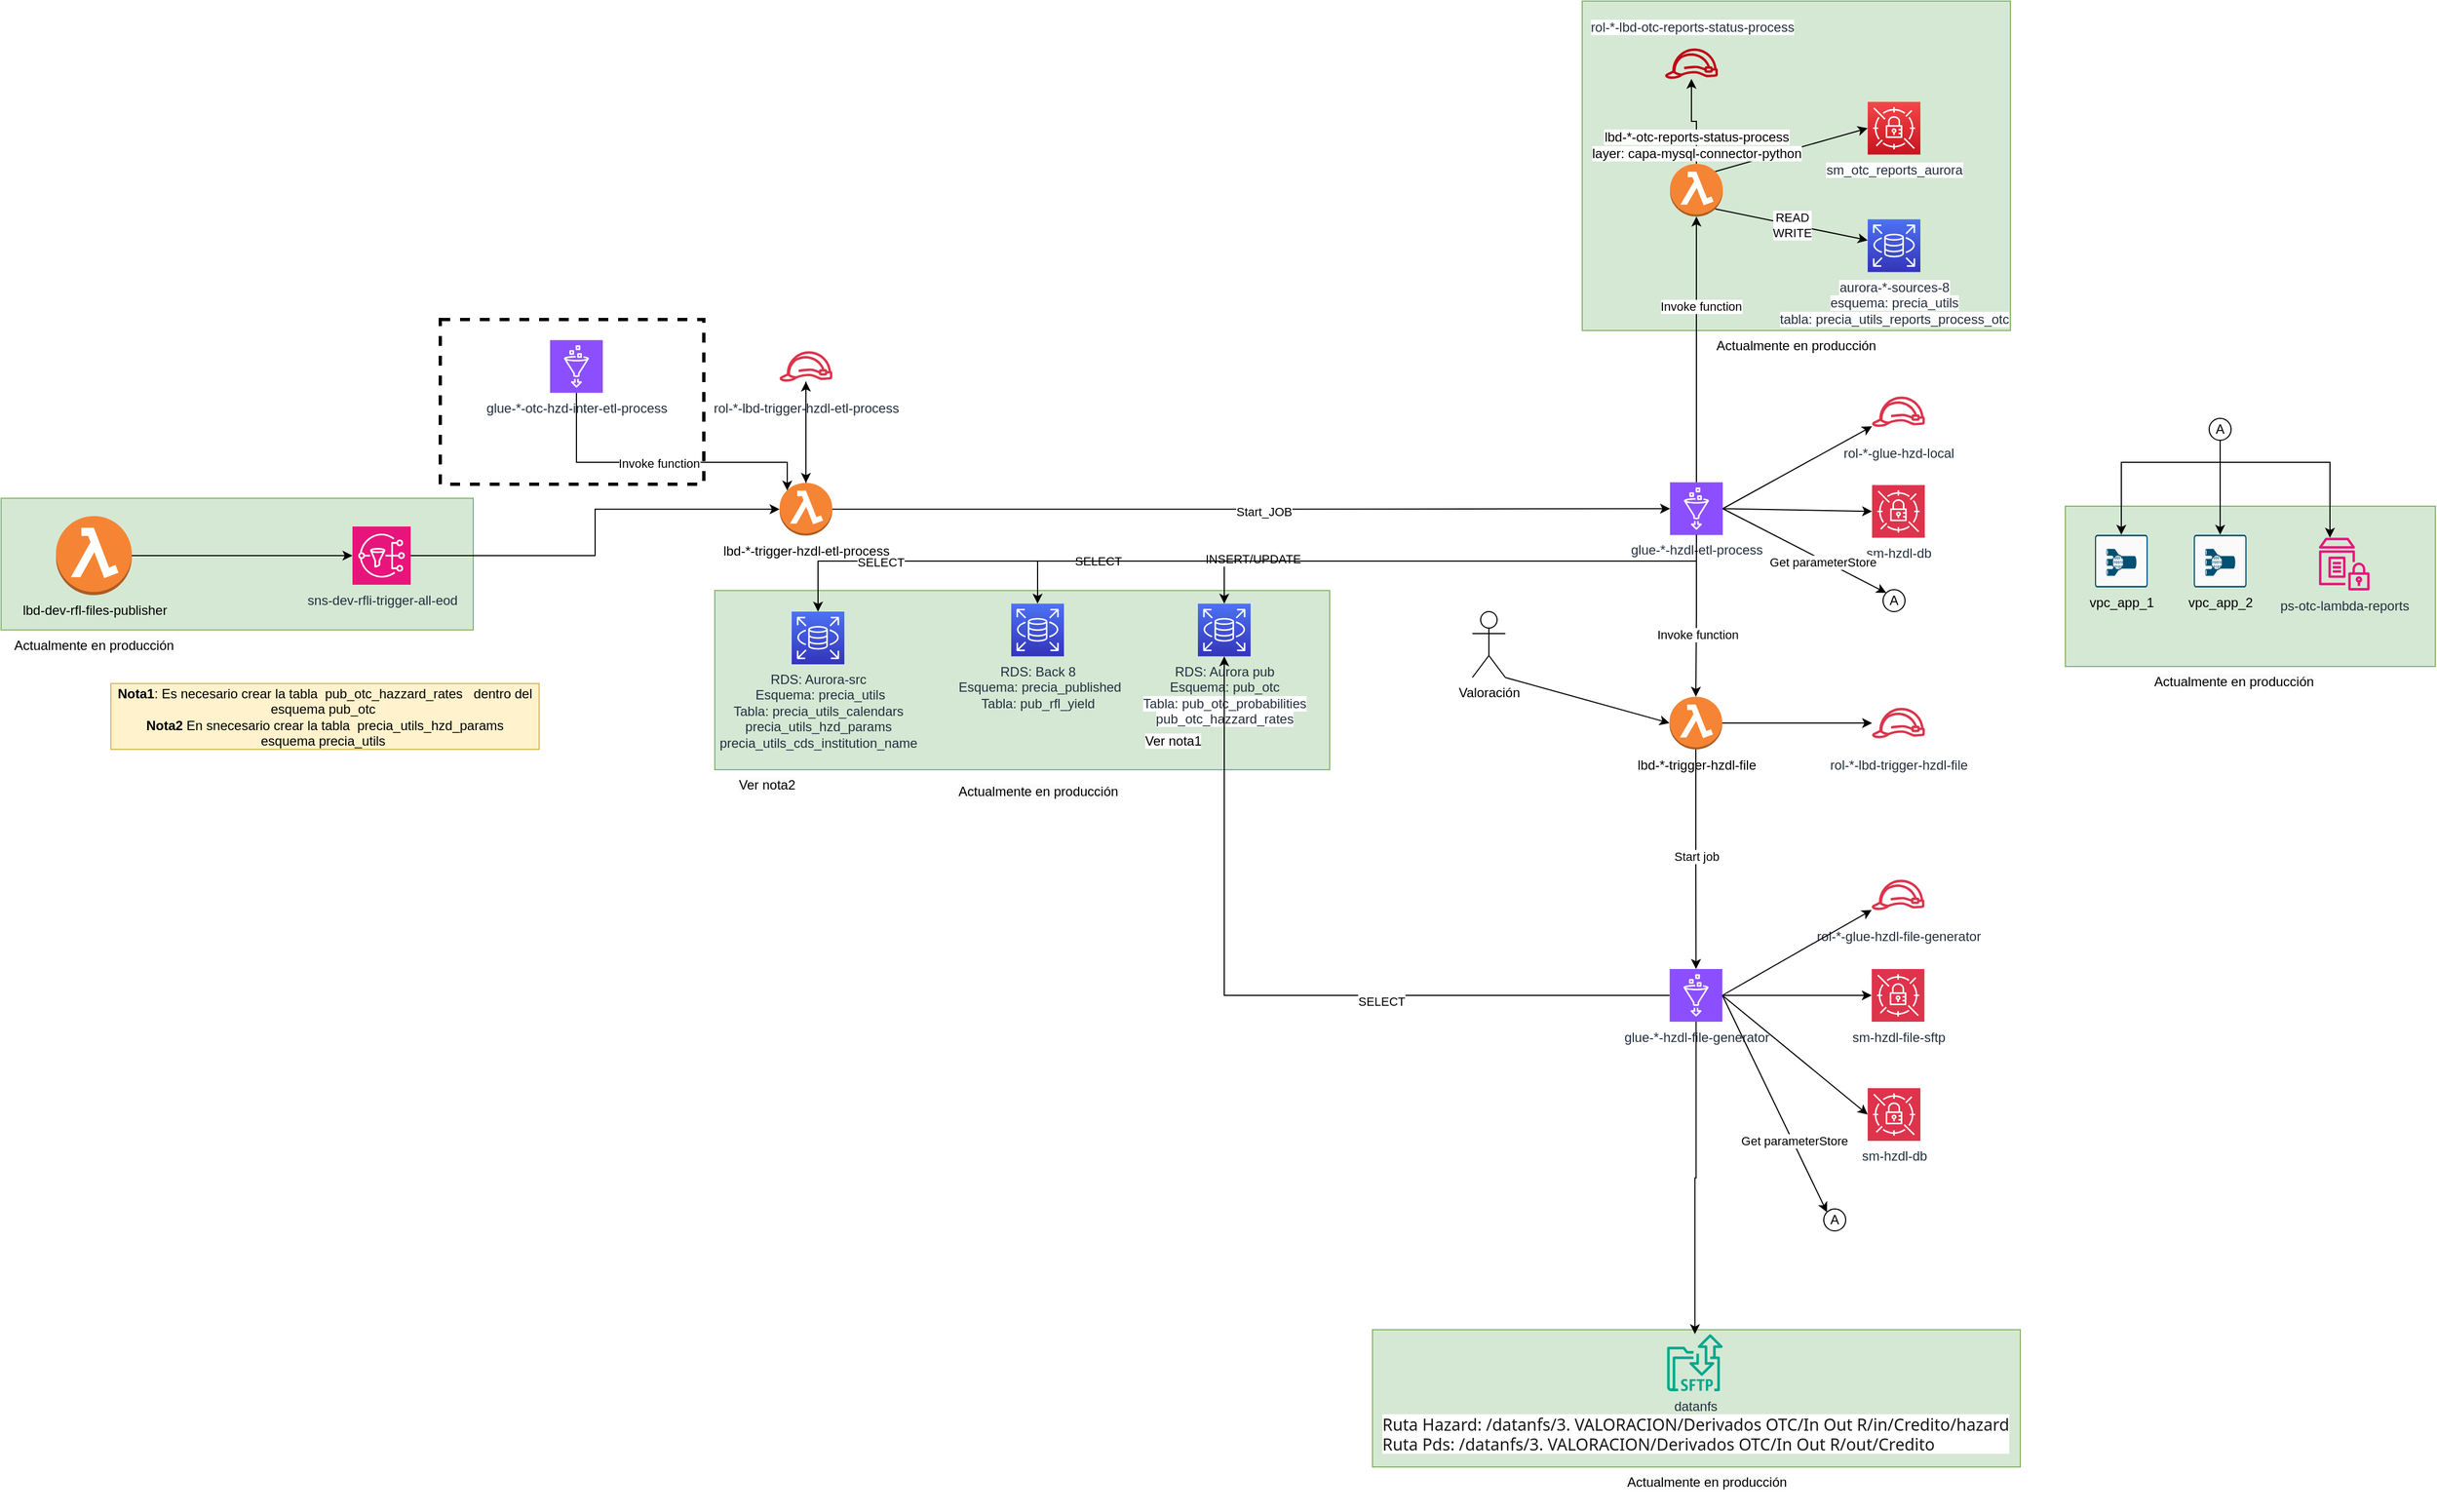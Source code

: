 <mxfile version="22.0.2" type="device" pages="2">
  <diagram name="TO-BE" id="Elvg_6G58NL2fkNZixe-">
    <mxGraphModel dx="4830" dy="3213" grid="1" gridSize="10" guides="1" tooltips="1" connect="1" arrows="1" fold="1" page="1" pageScale="1" pageWidth="827" pageHeight="1169" math="0" shadow="0">
      <root>
        <mxCell id="0" />
        <mxCell id="1" parent="0" />
        <mxCell id="DWi1cOxerNHJgXUs2Mfa-4" value="" style="rounded=0;whiteSpace=wrap;html=1;dashed=1;strokeWidth=3;" vertex="1" parent="1">
          <mxGeometry x="-910" y="40" width="240" height="150" as="geometry" />
        </mxCell>
        <mxCell id="2Nufursq0c78LoKQ5jbd-23" value="" style="rounded=0;whiteSpace=wrap;html=1;fillColor=#d5e8d4;strokeColor=#82b366;" parent="1" vertex="1">
          <mxGeometry x="-1310" y="202.75" width="430" height="120" as="geometry" />
        </mxCell>
        <mxCell id="2Nufursq0c78LoKQ5jbd-16" value="" style="rounded=0;whiteSpace=wrap;html=1;fillColor=#d5e8d4;strokeColor=#82b366;" parent="1" vertex="1">
          <mxGeometry x="-61" y="960" width="590" height="125" as="geometry" />
        </mxCell>
        <mxCell id="UkXFVf08HYLpzn1WN4Y0-25" value="" style="rounded=0;whiteSpace=wrap;html=1;fillColor=#d5e8d4;strokeColor=#82b366;" parent="1" vertex="1">
          <mxGeometry x="-660" y="286.75" width="560" height="163.25" as="geometry" />
        </mxCell>
        <mxCell id="XQtqmNGSafcnAfN3FOyy-7" value="" style="rounded=0;whiteSpace=wrap;html=1;fillColor=#d5e8d4;strokeColor=#82b366;" parent="1" vertex="1">
          <mxGeometry x="570" y="210" width="337" height="146" as="geometry" />
        </mxCell>
        <mxCell id="XQtqmNGSafcnAfN3FOyy-10" style="edgeStyle=orthogonalEdgeStyle;rounded=0;orthogonalLoop=1;jettySize=auto;html=1;" parent="1" source="XQtqmNGSafcnAfN3FOyy-11" target="XQtqmNGSafcnAfN3FOyy-35" edge="1">
          <mxGeometry relative="1" as="geometry" />
        </mxCell>
        <mxCell id="XQtqmNGSafcnAfN3FOyy-11" value="lbd-*-trigger-hzdl-etl-process" style="outlineConnect=0;dashed=0;verticalLabelPosition=bottom;verticalAlign=top;align=center;html=1;shape=mxgraph.aws3.lambda_function;fillColor=#F58534;gradientColor=none;" parent="1" vertex="1">
          <mxGeometry x="-601" y="188.75" width="48" height="48" as="geometry" />
        </mxCell>
        <mxCell id="XQtqmNGSafcnAfN3FOyy-15" value="glue-*-hzdl-etl-process" style="sketch=0;points=[[0,0,0],[0.25,0,0],[0.5,0,0],[0.75,0,0],[1,0,0],[0,1,0],[0.25,1,0],[0.5,1,0],[0.75,1,0],[1,1,0],[0,0.25,0],[0,0.5,0],[0,0.75,0],[1,0.25,0],[1,0.5,0],[1,0.75,0]];outlineConnect=0;fontColor=#232F3E;fillColor=#8C4FFF;strokeColor=#ffffff;dashed=0;verticalLabelPosition=bottom;verticalAlign=top;align=center;html=1;fontSize=12;fontStyle=0;aspect=fixed;shape=mxgraph.aws4.resourceIcon;resIcon=mxgraph.aws4.glue;" parent="1" vertex="1">
          <mxGeometry x="210" y="188.25" width="48" height="48" as="geometry" />
        </mxCell>
        <mxCell id="XQtqmNGSafcnAfN3FOyy-16" value="RDS: Aurora pub&lt;br&gt;Esquema: pub_otc&lt;br&gt;&lt;span style=&quot;background-color: rgb(255, 255, 255);&quot;&gt;Tabla: pub_otc_probabilities&lt;br&gt;pub_otc_hazzard_rates&lt;br&gt;&lt;br&gt;&lt;/span&gt;" style="sketch=0;points=[[0,0,0],[0.25,0,0],[0.5,0,0],[0.75,0,0],[1,0,0],[0,1,0],[0.25,1,0],[0.5,1,0],[0.75,1,0],[1,1,0],[0,0.25,0],[0,0.5,0],[0,0.75,0],[1,0.25,0],[1,0.5,0],[1,0.75,0]];outlineConnect=0;fontColor=#232F3E;gradientColor=#4D72F3;gradientDirection=north;fillColor=#3334B9;strokeColor=#ffffff;dashed=0;verticalLabelPosition=bottom;verticalAlign=top;align=center;html=1;fontSize=12;fontStyle=0;aspect=fixed;shape=mxgraph.aws4.resourceIcon;resIcon=mxgraph.aws4.rds;" parent="1" vertex="1">
          <mxGeometry x="-220" y="298.75" width="48" height="48" as="geometry" />
        </mxCell>
        <mxCell id="XQtqmNGSafcnAfN3FOyy-18" style="edgeStyle=orthogonalEdgeStyle;rounded=0;orthogonalLoop=1;jettySize=auto;html=1;entryX=0;entryY=0.5;entryDx=0;entryDy=0;entryPerimeter=0;" parent="1" source="XQtqmNGSafcnAfN3FOyy-11" target="XQtqmNGSafcnAfN3FOyy-15" edge="1">
          <mxGeometry relative="1" as="geometry" />
        </mxCell>
        <mxCell id="2Nufursq0c78LoKQ5jbd-2" value="Start_JOB" style="edgeLabel;html=1;align=center;verticalAlign=middle;resizable=0;points=[];" parent="XQtqmNGSafcnAfN3FOyy-18" vertex="1" connectable="0">
          <mxGeometry x="0.029" y="-2" relative="1" as="geometry">
            <mxPoint as="offset" />
          </mxGeometry>
        </mxCell>
        <mxCell id="XQtqmNGSafcnAfN3FOyy-21" value="vpc_app_1" style="sketch=0;points=[[0.015,0.015,0],[0.985,0.015,0],[0.985,0.985,0],[0.015,0.985,0],[0.25,0,0],[0.5,0,0],[0.75,0,0],[1,0.25,0],[1,0.5,0],[1,0.75,0],[0.75,1,0],[0.5,1,0],[0.25,1,0],[0,0.75,0],[0,0.5,0],[0,0.25,0]];verticalLabelPosition=bottom;html=1;verticalAlign=top;aspect=fixed;align=center;pointerEvents=1;shape=mxgraph.cisco19.rect;prIcon=virtual_private_network_connector;fillColor=#FAFAFA;strokeColor=#005073;" parent="1" vertex="1">
          <mxGeometry x="597" y="236" width="48" height="48" as="geometry" />
        </mxCell>
        <mxCell id="XQtqmNGSafcnAfN3FOyy-22" value="vpc_app_2" style="sketch=0;points=[[0.015,0.015,0],[0.985,0.015,0],[0.985,0.985,0],[0.015,0.985,0],[0.25,0,0],[0.5,0,0],[0.75,0,0],[1,0.25,0],[1,0.5,0],[1,0.75,0],[0.75,1,0],[0.5,1,0],[0.25,1,0],[0,0.75,0],[0,0.5,0],[0,0.25,0]];verticalLabelPosition=bottom;html=1;verticalAlign=top;aspect=fixed;align=center;pointerEvents=1;shape=mxgraph.cisco19.rect;prIcon=virtual_private_network_connector;fillColor=#FAFAFA;strokeColor=#005073;" parent="1" vertex="1">
          <mxGeometry x="687" y="236" width="48" height="48" as="geometry" />
        </mxCell>
        <mxCell id="XQtqmNGSafcnAfN3FOyy-23" value="Actualmente en producción" style="rounded=0;whiteSpace=wrap;html=1;fillColor=#d5e8d4;strokeColor=#82b366;labelPosition=center;verticalLabelPosition=bottom;align=center;verticalAlign=top;" parent="1" vertex="1">
          <mxGeometry x="130" y="-250" width="390" height="300" as="geometry" />
        </mxCell>
        <mxCell id="XQtqmNGSafcnAfN3FOyy-24" style="edgeStyle=orthogonalEdgeStyle;rounded=0;orthogonalLoop=1;jettySize=auto;html=1;" parent="1" source="XQtqmNGSafcnAfN3FOyy-27" target="XQtqmNGSafcnAfN3FOyy-28" edge="1">
          <mxGeometry relative="1" as="geometry" />
        </mxCell>
        <mxCell id="XQtqmNGSafcnAfN3FOyy-25" style="rounded=0;orthogonalLoop=1;jettySize=auto;html=1;exitX=0.855;exitY=0.145;exitDx=0;exitDy=0;exitPerimeter=0;entryX=0;entryY=0.5;entryDx=0;entryDy=0;entryPerimeter=0;" parent="1" source="XQtqmNGSafcnAfN3FOyy-27" target="XQtqmNGSafcnAfN3FOyy-30" edge="1">
          <mxGeometry relative="1" as="geometry" />
        </mxCell>
        <mxCell id="XQtqmNGSafcnAfN3FOyy-26" value="READ&lt;br&gt;WRITE" style="rounded=0;orthogonalLoop=1;jettySize=auto;html=1;exitX=0.855;exitY=0.855;exitDx=0;exitDy=0;exitPerimeter=0;" parent="1" source="XQtqmNGSafcnAfN3FOyy-27" target="XQtqmNGSafcnAfN3FOyy-29" edge="1">
          <mxGeometry relative="1" as="geometry" />
        </mxCell>
        <mxCell id="XQtqmNGSafcnAfN3FOyy-27" value="&lt;span style=&quot;background-color: rgb(255, 255, 255);&quot;&gt;lbd-*-otc-reports-status-process&lt;br&gt;layer: capa-mysql-connector-python&lt;br&gt;&lt;/span&gt;" style="outlineConnect=0;dashed=0;verticalLabelPosition=top;verticalAlign=bottom;align=center;html=1;shape=mxgraph.aws3.lambda_function;fillColor=#F58534;gradientColor=none;labelPosition=center;" parent="1" vertex="1">
          <mxGeometry x="210" y="-101.75" width="48" height="48" as="geometry" />
        </mxCell>
        <mxCell id="XQtqmNGSafcnAfN3FOyy-28" value="&lt;span style=&quot;background-color: rgb(255, 255, 255);&quot;&gt;rol-*-lbd-otc-reports-status-process&lt;/span&gt;" style="sketch=0;outlineConnect=0;fontColor=#232F3E;gradientColor=none;fillColor=#BF0816;strokeColor=none;dashed=0;verticalLabelPosition=top;verticalAlign=bottom;align=center;html=1;fontSize=12;fontStyle=0;aspect=fixed;pointerEvents=1;shape=mxgraph.aws4.role;labelPosition=center;" parent="1" vertex="1">
          <mxGeometry x="205.5" y="-217" width="48" height="48" as="geometry" />
        </mxCell>
        <mxCell id="XQtqmNGSafcnAfN3FOyy-29" value="&lt;span style=&quot;background-color: rgb(255, 255, 255);&quot;&gt;aurora-*-sources-8&lt;br&gt;esquema: precia_utils&lt;br&gt;tabla: precia_utils_reports_process_otc&lt;/span&gt;" style="sketch=0;points=[[0,0,0],[0.25,0,0],[0.5,0,0],[0.75,0,0],[1,0,0],[0,1,0],[0.25,1,0],[0.5,1,0],[0.75,1,0],[1,1,0],[0,0.25,0],[0,0.5,0],[0,0.75,0],[1,0.25,0],[1,0.5,0],[1,0.75,0]];outlineConnect=0;fontColor=#232F3E;gradientColor=#4D72F3;gradientDirection=north;fillColor=#3334B9;strokeColor=#ffffff;dashed=0;verticalLabelPosition=bottom;verticalAlign=top;align=center;html=1;fontSize=12;fontStyle=0;aspect=fixed;shape=mxgraph.aws4.resourceIcon;resIcon=mxgraph.aws4.rds;" parent="1" vertex="1">
          <mxGeometry x="390" y="-51.25" width="48" height="48" as="geometry" />
        </mxCell>
        <mxCell id="XQtqmNGSafcnAfN3FOyy-30" value="&lt;span style=&quot;background-color: rgb(255, 255, 255);&quot;&gt;sm_otc_reports_aurora&lt;/span&gt;" style="sketch=0;points=[[0,0,0],[0.25,0,0],[0.5,0,0],[0.75,0,0],[1,0,0],[0,1,0],[0.25,1,0],[0.5,1,0],[0.75,1,0],[1,1,0],[0,0.25,0],[0,0.5,0],[0,0.75,0],[1,0.25,0],[1,0.5,0],[1,0.75,0]];outlineConnect=0;fontColor=#232F3E;gradientColor=#F54749;gradientDirection=north;fillColor=#C7131F;strokeColor=#ffffff;dashed=0;verticalLabelPosition=bottom;verticalAlign=top;align=center;html=1;fontSize=12;fontStyle=0;aspect=fixed;shape=mxgraph.aws4.resourceIcon;resIcon=mxgraph.aws4.secrets_manager;" parent="1" vertex="1">
          <mxGeometry x="390" y="-158.25" width="48" height="48" as="geometry" />
        </mxCell>
        <mxCell id="XQtqmNGSafcnAfN3FOyy-31" value="ps-otc-lambda-reports" style="sketch=0;outlineConnect=0;fontColor=#232F3E;gradientColor=none;fillColor=#E7157B;strokeColor=none;dashed=0;verticalLabelPosition=bottom;verticalAlign=top;align=center;html=1;fontSize=12;fontStyle=0;aspect=fixed;pointerEvents=1;shape=mxgraph.aws4.parameter_store;" parent="1" vertex="1">
          <mxGeometry x="800" y="238.75" width="48" height="48" as="geometry" />
        </mxCell>
        <mxCell id="XQtqmNGSafcnAfN3FOyy-32" value="sm-hzdl-db" style="sketch=0;points=[[0,0,0],[0.25,0,0],[0.5,0,0],[0.75,0,0],[1,0,0],[0,1,0],[0.25,1,0],[0.5,1,0],[0.75,1,0],[1,1,0],[0,0.25,0],[0,0.5,0],[0,0.75,0],[1,0.25,0],[1,0.5,0],[1,0.75,0]];outlineConnect=0;fontColor=#232F3E;fillColor=#DD344C;strokeColor=#ffffff;dashed=0;verticalLabelPosition=bottom;verticalAlign=top;align=center;html=1;fontSize=12;fontStyle=0;aspect=fixed;shape=mxgraph.aws4.resourceIcon;resIcon=mxgraph.aws4.secrets_manager;" parent="1" vertex="1">
          <mxGeometry x="394" y="190.75" width="48" height="48" as="geometry" />
        </mxCell>
        <mxCell id="XQtqmNGSafcnAfN3FOyy-33" value="rol-*-glue-hzd-local" style="sketch=0;outlineConnect=0;fontColor=#232F3E;gradientColor=none;fillColor=#DD344C;strokeColor=none;dashed=0;verticalLabelPosition=bottom;verticalAlign=top;align=center;html=1;fontSize=12;fontStyle=0;aspect=fixed;pointerEvents=1;shape=mxgraph.aws4.role;" parent="1" vertex="1">
          <mxGeometry x="394" y="100" width="48" height="48" as="geometry" />
        </mxCell>
        <mxCell id="XQtqmNGSafcnAfN3FOyy-34" value="" style="edgeStyle=orthogonalEdgeStyle;rounded=0;orthogonalLoop=1;jettySize=auto;html=1;" parent="1" source="XQtqmNGSafcnAfN3FOyy-35" target="XQtqmNGSafcnAfN3FOyy-11" edge="1">
          <mxGeometry relative="1" as="geometry" />
        </mxCell>
        <mxCell id="XQtqmNGSafcnAfN3FOyy-35" value="rol-*-lbd-trigger-hzdl-etl-process" style="sketch=0;outlineConnect=0;fontColor=#232F3E;gradientColor=none;fillColor=#DD344C;strokeColor=none;dashed=0;verticalLabelPosition=bottom;verticalAlign=top;align=center;html=1;fontSize=12;fontStyle=0;aspect=fixed;pointerEvents=1;shape=mxgraph.aws4.role;" parent="1" vertex="1">
          <mxGeometry x="-601" y="58.75" width="48" height="48" as="geometry" />
        </mxCell>
        <mxCell id="XQtqmNGSafcnAfN3FOyy-49" style="edgeStyle=orthogonalEdgeStyle;rounded=0;orthogonalLoop=1;jettySize=auto;html=1;entryX=0.5;entryY=1;entryDx=0;entryDy=0;entryPerimeter=0;" parent="1" source="XQtqmNGSafcnAfN3FOyy-15" target="XQtqmNGSafcnAfN3FOyy-27" edge="1">
          <mxGeometry relative="1" as="geometry" />
        </mxCell>
        <mxCell id="XQtqmNGSafcnAfN3FOyy-50" value="Invoke function" style="edgeLabel;html=1;align=center;verticalAlign=middle;resizable=0;points=[];" parent="XQtqmNGSafcnAfN3FOyy-49" vertex="1" connectable="0">
          <mxGeometry x="0.331" y="-4" relative="1" as="geometry">
            <mxPoint as="offset" />
          </mxGeometry>
        </mxCell>
        <mxCell id="XQtqmNGSafcnAfN3FOyy-51" value="RDS: Back 8&lt;br&gt;&amp;nbsp;Esquema:&amp;nbsp;&lt;span dir=&quot;ltr&quot; class=&quot;ui-provider ed bfg bbi bsz bta btb btc btd bte btf btg bth bti btj btk btl btm btn bto btp btq btr bts btt btu btv btw btx bty btz bua bub buc bud bue&quot;&gt;precia_published&lt;br&gt;&lt;/span&gt;Tabla:&amp;nbsp;pub_rfl_yield&lt;span style=&quot;background-color: rgb(255, 255, 255);&quot;&gt;&lt;br&gt;&lt;/span&gt;" style="sketch=0;points=[[0,0,0],[0.25,0,0],[0.5,0,0],[0.75,0,0],[1,0,0],[0,1,0],[0.25,1,0],[0.5,1,0],[0.75,1,0],[1,1,0],[0,0.25,0],[0,0.5,0],[0,0.75,0],[1,0.25,0],[1,0.5,0],[1,0.75,0]];outlineConnect=0;fontColor=#232F3E;gradientColor=#4D72F3;gradientDirection=north;fillColor=#3334B9;strokeColor=#ffffff;dashed=0;verticalLabelPosition=bottom;verticalAlign=top;align=center;html=1;fontSize=12;fontStyle=0;aspect=fixed;shape=mxgraph.aws4.resourceIcon;resIcon=mxgraph.aws4.rds;" parent="1" vertex="1">
          <mxGeometry x="-390" y="298.75" width="48" height="48" as="geometry" />
        </mxCell>
        <mxCell id="UkXFVf08HYLpzn1WN4Y0-1" value="sns-dev-rfli-trigger-all-eod" style="sketch=0;points=[[0,0,0],[0.25,0,0],[0.5,0,0],[0.75,0,0],[1,0,0],[0,1,0],[0.25,1,0],[0.5,1,0],[0.75,1,0],[1,1,0],[0,0.25,0],[0,0.5,0],[0,0.75,0],[1,0.25,0],[1,0.5,0],[1,0.75,0]];outlineConnect=0;fontColor=#232F3E;fillColor=#E7157B;strokeColor=#ffffff;dashed=0;verticalLabelPosition=bottom;verticalAlign=top;align=center;html=1;fontSize=12;fontStyle=0;aspect=fixed;shape=mxgraph.aws4.resourceIcon;resIcon=mxgraph.aws4.sns;" parent="1" vertex="1">
          <mxGeometry x="-990" y="228.5" width="53" height="53" as="geometry" />
        </mxCell>
        <mxCell id="UkXFVf08HYLpzn1WN4Y0-2" style="edgeStyle=orthogonalEdgeStyle;rounded=0;orthogonalLoop=1;jettySize=auto;html=1;entryX=0;entryY=0.5;entryDx=0;entryDy=0;entryPerimeter=0;" parent="1" source="UkXFVf08HYLpzn1WN4Y0-1" target="XQtqmNGSafcnAfN3FOyy-11" edge="1">
          <mxGeometry relative="1" as="geometry" />
        </mxCell>
        <mxCell id="VSXYjb4HOg1E-xdHWCof-2" style="edgeStyle=orthogonalEdgeStyle;rounded=0;orthogonalLoop=1;jettySize=auto;html=1;" parent="1" source="UkXFVf08HYLpzn1WN4Y0-8" target="VSXYjb4HOg1E-xdHWCof-1" edge="1">
          <mxGeometry relative="1" as="geometry" />
        </mxCell>
        <mxCell id="2Nufursq0c78LoKQ5jbd-28" style="edgeStyle=orthogonalEdgeStyle;rounded=0;orthogonalLoop=1;jettySize=auto;html=1;" parent="1" source="UkXFVf08HYLpzn1WN4Y0-8" target="XQtqmNGSafcnAfN3FOyy-16" edge="1">
          <mxGeometry relative="1" as="geometry" />
        </mxCell>
        <mxCell id="2Nufursq0c78LoKQ5jbd-29" value="SELECT" style="edgeLabel;html=1;align=center;verticalAlign=middle;resizable=0;points=[];" parent="2Nufursq0c78LoKQ5jbd-28" vertex="1" connectable="0">
          <mxGeometry x="-0.265" y="5" relative="1" as="geometry">
            <mxPoint as="offset" />
          </mxGeometry>
        </mxCell>
        <mxCell id="UkXFVf08HYLpzn1WN4Y0-8" value="glue-*-hzdl-file-generator" style="sketch=0;points=[[0,0,0],[0.25,0,0],[0.5,0,0],[0.75,0,0],[1,0,0],[0,1,0],[0.25,1,0],[0.5,1,0],[0.75,1,0],[1,1,0],[0,0.25,0],[0,0.5,0],[0,0.75,0],[1,0.25,0],[1,0.5,0],[1,0.75,0]];outlineConnect=0;fontColor=#232F3E;fillColor=#8C4FFF;strokeColor=#ffffff;dashed=0;verticalLabelPosition=bottom;verticalAlign=top;align=center;html=1;fontSize=12;fontStyle=0;aspect=fixed;shape=mxgraph.aws4.resourceIcon;resIcon=mxgraph.aws4.glue;" parent="1" vertex="1">
          <mxGeometry x="209.66" y="631.5" width="48" height="48" as="geometry" />
        </mxCell>
        <mxCell id="UkXFVf08HYLpzn1WN4Y0-10" value="rol-*-glue-hzdl-file-generator" style="sketch=0;outlineConnect=0;fontColor=#232F3E;gradientColor=none;fillColor=#DD344C;strokeColor=none;dashed=0;verticalLabelPosition=bottom;verticalAlign=top;align=center;html=1;fontSize=12;fontStyle=0;aspect=fixed;pointerEvents=1;shape=mxgraph.aws4.role;" parent="1" vertex="1">
          <mxGeometry x="393.66" y="540" width="48" height="48" as="geometry" />
        </mxCell>
        <mxCell id="UkXFVf08HYLpzn1WN4Y0-11" value="sm-hzdl-file-sftp" style="sketch=0;points=[[0,0,0],[0.25,0,0],[0.5,0,0],[0.75,0,0],[1,0,0],[0,1,0],[0.25,1,0],[0.5,1,0],[0.75,1,0],[1,1,0],[0,0.25,0],[0,0.5,0],[0,0.75,0],[1,0.25,0],[1,0.5,0],[1,0.75,0]];outlineConnect=0;fontColor=#232F3E;fillColor=#DD344C;strokeColor=#ffffff;dashed=0;verticalLabelPosition=bottom;verticalAlign=top;align=center;html=1;fontSize=12;fontStyle=0;aspect=fixed;shape=mxgraph.aws4.resourceIcon;resIcon=mxgraph.aws4.secrets_manager;" parent="1" vertex="1">
          <mxGeometry x="393.66" y="631.5" width="48" height="48" as="geometry" />
        </mxCell>
        <mxCell id="UkXFVf08HYLpzn1WN4Y0-13" value="" style="endArrow=classic;html=1;rounded=0;exitX=1;exitY=0.5;exitDx=0;exitDy=0;exitPerimeter=0;" parent="1" source="XQtqmNGSafcnAfN3FOyy-15" target="XQtqmNGSafcnAfN3FOyy-33" edge="1">
          <mxGeometry width="50" height="50" relative="1" as="geometry">
            <mxPoint x="440" y="190" as="sourcePoint" />
            <mxPoint x="490" y="140" as="targetPoint" />
          </mxGeometry>
        </mxCell>
        <mxCell id="UkXFVf08HYLpzn1WN4Y0-14" value="" style="endArrow=classic;html=1;rounded=0;exitX=1;exitY=0.5;exitDx=0;exitDy=0;exitPerimeter=0;entryX=0;entryY=0.5;entryDx=0;entryDy=0;entryPerimeter=0;" parent="1" source="XQtqmNGSafcnAfN3FOyy-15" target="XQtqmNGSafcnAfN3FOyy-32" edge="1">
          <mxGeometry width="50" height="50" relative="1" as="geometry">
            <mxPoint x="440" y="190" as="sourcePoint" />
            <mxPoint x="490" y="140" as="targetPoint" />
          </mxGeometry>
        </mxCell>
        <mxCell id="UkXFVf08HYLpzn1WN4Y0-15" value="" style="endArrow=classic;html=1;rounded=0;exitX=1;exitY=0.5;exitDx=0;exitDy=0;exitPerimeter=0;" parent="1" source="UkXFVf08HYLpzn1WN4Y0-8" target="UkXFVf08HYLpzn1WN4Y0-10" edge="1">
          <mxGeometry width="50" height="50" relative="1" as="geometry">
            <mxPoint x="266.66" y="533.5" as="sourcePoint" />
            <mxPoint x="392.66" y="630" as="targetPoint" />
          </mxGeometry>
        </mxCell>
        <mxCell id="UkXFVf08HYLpzn1WN4Y0-16" value="" style="endArrow=classic;html=1;rounded=0;exitX=1;exitY=0.5;exitDx=0;exitDy=0;exitPerimeter=0;entryX=0;entryY=0.5;entryDx=0;entryDy=0;entryPerimeter=0;" parent="1" source="UkXFVf08HYLpzn1WN4Y0-8" target="UkXFVf08HYLpzn1WN4Y0-11" edge="1">
          <mxGeometry width="50" height="50" relative="1" as="geometry">
            <mxPoint x="276.66" y="543.5" as="sourcePoint" />
            <mxPoint x="412.66" y="574.5" as="targetPoint" />
          </mxGeometry>
        </mxCell>
        <mxCell id="UkXFVf08HYLpzn1WN4Y0-17" value="" style="endArrow=classic;html=1;rounded=0;exitX=1;exitY=0.5;exitDx=0;exitDy=0;exitPerimeter=0;entryX=0;entryY=0;entryDx=0;entryDy=0;" parent="1" source="XQtqmNGSafcnAfN3FOyy-15" target="UkXFVf08HYLpzn1WN4Y0-18" edge="1">
          <mxGeometry width="50" height="50" relative="1" as="geometry">
            <mxPoint x="390" y="170" as="sourcePoint" />
            <mxPoint x="390" y="290" as="targetPoint" />
          </mxGeometry>
        </mxCell>
        <mxCell id="2Nufursq0c78LoKQ5jbd-12" value="Get parameterStore" style="edgeLabel;html=1;align=center;verticalAlign=middle;resizable=0;points=[];" parent="UkXFVf08HYLpzn1WN4Y0-17" vertex="1" connectable="0">
          <mxGeometry x="0.227" y="-1" relative="1" as="geometry">
            <mxPoint as="offset" />
          </mxGeometry>
        </mxCell>
        <mxCell id="UkXFVf08HYLpzn1WN4Y0-18" value="A" style="ellipse;whiteSpace=wrap;html=1;" parent="1" vertex="1">
          <mxGeometry x="404" y="286" width="20" height="20" as="geometry" />
        </mxCell>
        <mxCell id="UkXFVf08HYLpzn1WN4Y0-19" value="" style="endArrow=classic;html=1;rounded=0;exitX=1;exitY=0.5;exitDx=0;exitDy=0;exitPerimeter=0;entryX=0;entryY=0;entryDx=0;entryDy=0;" parent="1" source="UkXFVf08HYLpzn1WN4Y0-8" target="UkXFVf08HYLpzn1WN4Y0-20" edge="1">
          <mxGeometry width="50" height="50" relative="1" as="geometry">
            <mxPoint x="257.66" y="670" as="sourcePoint" />
            <mxPoint x="389.66" y="748" as="targetPoint" />
          </mxGeometry>
        </mxCell>
        <mxCell id="2Nufursq0c78LoKQ5jbd-13" value="Get parameterStore" style="edgeLabel;html=1;align=center;verticalAlign=middle;resizable=0;points=[];" parent="UkXFVf08HYLpzn1WN4Y0-19" vertex="1" connectable="0">
          <mxGeometry x="0.341" y="1" relative="1" as="geometry">
            <mxPoint as="offset" />
          </mxGeometry>
        </mxCell>
        <mxCell id="UkXFVf08HYLpzn1WN4Y0-20" value="A" style="ellipse;whiteSpace=wrap;html=1;" parent="1" vertex="1">
          <mxGeometry x="350" y="850" width="20" height="20" as="geometry" />
        </mxCell>
        <mxCell id="UkXFVf08HYLpzn1WN4Y0-24" style="edgeStyle=orthogonalEdgeStyle;rounded=0;orthogonalLoop=1;jettySize=auto;html=1;" parent="1" source="UkXFVf08HYLpzn1WN4Y0-21" target="XQtqmNGSafcnAfN3FOyy-31" edge="1">
          <mxGeometry relative="1" as="geometry">
            <Array as="points">
              <mxPoint x="711" y="170" />
              <mxPoint x="811" y="170" />
            </Array>
          </mxGeometry>
        </mxCell>
        <mxCell id="UkXFVf08HYLpzn1WN4Y0-21" value="A" style="ellipse;whiteSpace=wrap;html=1;" parent="1" vertex="1">
          <mxGeometry x="701" y="130" width="20" height="20" as="geometry" />
        </mxCell>
        <mxCell id="UkXFVf08HYLpzn1WN4Y0-22" style="edgeStyle=orthogonalEdgeStyle;rounded=0;orthogonalLoop=1;jettySize=auto;html=1;entryX=0.5;entryY=0;entryDx=0;entryDy=0;entryPerimeter=0;" parent="1" source="UkXFVf08HYLpzn1WN4Y0-21" target="XQtqmNGSafcnAfN3FOyy-21" edge="1">
          <mxGeometry relative="1" as="geometry">
            <Array as="points">
              <mxPoint x="711" y="170" />
              <mxPoint x="621" y="170" />
            </Array>
          </mxGeometry>
        </mxCell>
        <mxCell id="UkXFVf08HYLpzn1WN4Y0-23" style="edgeStyle=orthogonalEdgeStyle;rounded=0;orthogonalLoop=1;jettySize=auto;html=1;entryX=0.5;entryY=0;entryDx=0;entryDy=0;entryPerimeter=0;" parent="1" source="UkXFVf08HYLpzn1WN4Y0-21" target="XQtqmNGSafcnAfN3FOyy-22" edge="1">
          <mxGeometry relative="1" as="geometry">
            <Array as="points" />
          </mxGeometry>
        </mxCell>
        <mxCell id="UkXFVf08HYLpzn1WN4Y0-26" value="&lt;span style=&quot;color: rgb(0, 0, 0); font-family: Helvetica; font-size: 12px; font-style: normal; font-variant-ligatures: normal; font-variant-caps: normal; font-weight: 400; letter-spacing: normal; orphans: 2; text-align: center; text-indent: 0px; text-transform: none; widows: 2; word-spacing: 0px; -webkit-text-stroke-width: 0px; background-color: rgb(251, 251, 251); text-decoration-thickness: initial; text-decoration-style: initial; text-decoration-color: initial; float: none; display: inline !important;&quot;&gt;Actualmente en producción&lt;/span&gt;" style="text;whiteSpace=wrap;html=1;" parent="1" vertex="1">
          <mxGeometry x="-440" y="455.5" width="180" height="40" as="geometry" />
        </mxCell>
        <mxCell id="UkXFVf08HYLpzn1WN4Y0-27" value="&lt;span style=&quot;color: rgb(0, 0, 0); font-family: Helvetica; font-size: 12px; font-style: normal; font-variant-ligatures: normal; font-variant-caps: normal; font-weight: 400; letter-spacing: normal; orphans: 2; text-align: center; text-indent: 0px; text-transform: none; widows: 2; word-spacing: 0px; -webkit-text-stroke-width: 0px; background-color: rgb(251, 251, 251); text-decoration-thickness: initial; text-decoration-style: initial; text-decoration-color: initial; float: none; display: inline !important;&quot;&gt;Actualmente en producción&lt;/span&gt;" style="text;whiteSpace=wrap;html=1;" parent="1" vertex="1">
          <mxGeometry x="648.5" y="356" width="180" height="40" as="geometry" />
        </mxCell>
        <mxCell id="UkXFVf08HYLpzn1WN4Y0-30" style="edgeStyle=orthogonalEdgeStyle;rounded=0;orthogonalLoop=1;jettySize=auto;html=1;entryX=0.5;entryY=0;entryDx=0;entryDy=0;entryPerimeter=0;" parent="1" source="XQtqmNGSafcnAfN3FOyy-15" target="XQtqmNGSafcnAfN3FOyy-16" edge="1">
          <mxGeometry relative="1" as="geometry">
            <Array as="points">
              <mxPoint x="234" y="260" />
              <mxPoint x="-196" y="260" />
            </Array>
          </mxGeometry>
        </mxCell>
        <mxCell id="UkXFVf08HYLpzn1WN4Y0-31" value="INSERT/UPDATE" style="edgeLabel;html=1;align=center;verticalAlign=middle;resizable=0;points=[];" parent="UkXFVf08HYLpzn1WN4Y0-30" vertex="1" connectable="0">
          <mxGeometry x="0.738" y="-2" relative="1" as="geometry">
            <mxPoint as="offset" />
          </mxGeometry>
        </mxCell>
        <mxCell id="VSXYjb4HOg1E-xdHWCof-1" value="datanfs&lt;br&gt;&lt;div style=&quot;box-sizing: border-box; margin: 0px; color: rgba(0, 0, 0, 0.9); font-family: &amp;quot;Segoe UI VSS (Regular)&amp;quot;, &amp;quot;Segoe UI&amp;quot;, -apple-system, BlinkMacSystemFont, Roboto, &amp;quot;Helvetica Neue&amp;quot;, Helvetica, Ubuntu, Arial, sans-serif, &amp;quot;Apple Color Emoji&amp;quot;, &amp;quot;Segoe UI Emoji&amp;quot;, &amp;quot;Segoe UI Symbol&amp;quot;; font-size: 15px; text-align: start; background-color: rgb(255, 255, 255);&quot;&gt;Ruta Hazard:&amp;nbsp;/datanfs/3. VALORACION/Derivados OTC/In Out R/in/Credito/hazard&lt;/div&gt;&lt;div style=&quot;box-sizing: border-box; margin: 0px; color: rgba(0, 0, 0, 0.9); font-family: &amp;quot;Segoe UI VSS (Regular)&amp;quot;, &amp;quot;Segoe UI&amp;quot;, -apple-system, BlinkMacSystemFont, Roboto, &amp;quot;Helvetica Neue&amp;quot;, Helvetica, Ubuntu, Arial, sans-serif, &amp;quot;Apple Color Emoji&amp;quot;, &amp;quot;Segoe UI Emoji&amp;quot;, &amp;quot;Segoe UI Symbol&amp;quot;; font-size: 15px; text-align: start; background-color: rgb(255, 255, 255);&quot;&gt;Ruta Pds:&amp;nbsp;/datanfs/3. VALORACION/Derivados OTC/In Out R/out/Credito&lt;/div&gt;" style="sketch=0;outlineConnect=0;fontColor=#232F3E;gradientColor=none;fillColor=#01A88D;strokeColor=none;dashed=0;verticalLabelPosition=bottom;verticalAlign=top;align=center;html=1;fontSize=12;fontStyle=0;aspect=fixed;shape=mxgraph.aws4.transfer_for_sftp_resource;" parent="1" vertex="1">
          <mxGeometry x="207.33" y="964" width="50.67" height="52" as="geometry" />
        </mxCell>
        <mxCell id="2Nufursq0c78LoKQ5jbd-1" value="&lt;span style=&quot;color: rgb(0, 0, 0); font-family: Helvetica; font-size: 12px; font-style: normal; font-variant-ligatures: normal; font-variant-caps: normal; font-weight: 400; letter-spacing: normal; orphans: 2; text-align: center; text-indent: 0px; text-transform: none; widows: 2; word-spacing: 0px; -webkit-text-stroke-width: 0px; background-color: rgb(251, 251, 251); text-decoration-thickness: initial; text-decoration-style: initial; text-decoration-color: initial; float: none; display: inline !important;&quot;&gt;Ver nota1&lt;/span&gt;" style="text;whiteSpace=wrap;html=1;" parent="1" vertex="1">
          <mxGeometry x="-270" y="410" width="180" height="40" as="geometry" />
        </mxCell>
        <mxCell id="2Nufursq0c78LoKQ5jbd-5" style="edgeStyle=orthogonalEdgeStyle;rounded=0;orthogonalLoop=1;jettySize=auto;html=1;entryX=0.5;entryY=0;entryDx=0;entryDy=0;entryPerimeter=0;" parent="1" source="XQtqmNGSafcnAfN3FOyy-15" target="XQtqmNGSafcnAfN3FOyy-51" edge="1">
          <mxGeometry relative="1" as="geometry">
            <Array as="points">
              <mxPoint x="234" y="260" />
              <mxPoint x="-366" y="260" />
            </Array>
          </mxGeometry>
        </mxCell>
        <mxCell id="2Nufursq0c78LoKQ5jbd-6" value="SELECT" style="edgeLabel;html=1;align=center;verticalAlign=middle;resizable=0;points=[];" parent="2Nufursq0c78LoKQ5jbd-5" vertex="1" connectable="0">
          <mxGeometry x="0.717" relative="1" as="geometry">
            <mxPoint as="offset" />
          </mxGeometry>
        </mxCell>
        <mxCell id="2Nufursq0c78LoKQ5jbd-19" style="edgeStyle=orthogonalEdgeStyle;rounded=0;orthogonalLoop=1;jettySize=auto;html=1;" parent="1" source="2Nufursq0c78LoKQ5jbd-7" target="2Nufursq0c78LoKQ5jbd-18" edge="1">
          <mxGeometry relative="1" as="geometry" />
        </mxCell>
        <mxCell id="2Nufursq0c78LoKQ5jbd-7" value="lbd-*-trigger-hzdl-file" style="outlineConnect=0;dashed=0;verticalLabelPosition=bottom;verticalAlign=top;align=center;html=1;shape=mxgraph.aws3.lambda_function;fillColor=#F58534;gradientColor=none;" parent="1" vertex="1">
          <mxGeometry x="209.5" y="383.5" width="48" height="48" as="geometry" />
        </mxCell>
        <mxCell id="2Nufursq0c78LoKQ5jbd-8" style="edgeStyle=orthogonalEdgeStyle;rounded=0;orthogonalLoop=1;jettySize=auto;html=1;entryX=0.5;entryY=0;entryDx=0;entryDy=0;entryPerimeter=0;" parent="1" source="XQtqmNGSafcnAfN3FOyy-15" target="2Nufursq0c78LoKQ5jbd-7" edge="1">
          <mxGeometry relative="1" as="geometry" />
        </mxCell>
        <mxCell id="2Nufursq0c78LoKQ5jbd-10" value="Invoke function" style="edgeLabel;html=1;align=center;verticalAlign=middle;resizable=0;points=[];" parent="2Nufursq0c78LoKQ5jbd-8" vertex="1" connectable="0">
          <mxGeometry x="0.235" y="1" relative="1" as="geometry">
            <mxPoint as="offset" />
          </mxGeometry>
        </mxCell>
        <mxCell id="2Nufursq0c78LoKQ5jbd-9" style="edgeStyle=orthogonalEdgeStyle;rounded=0;orthogonalLoop=1;jettySize=auto;html=1;entryX=0.5;entryY=0;entryDx=0;entryDy=0;entryPerimeter=0;" parent="1" source="2Nufursq0c78LoKQ5jbd-7" target="UkXFVf08HYLpzn1WN4Y0-8" edge="1">
          <mxGeometry relative="1" as="geometry" />
        </mxCell>
        <mxCell id="2Nufursq0c78LoKQ5jbd-11" value="Start job" style="edgeLabel;html=1;align=center;verticalAlign=middle;resizable=0;points=[];" parent="2Nufursq0c78LoKQ5jbd-9" vertex="1" connectable="0">
          <mxGeometry x="-0.036" relative="1" as="geometry">
            <mxPoint y="1" as="offset" />
          </mxGeometry>
        </mxCell>
        <mxCell id="2Nufursq0c78LoKQ5jbd-17" value="&lt;span style=&quot;color: rgb(0, 0, 0); font-family: Helvetica; font-size: 12px; font-style: normal; font-variant-ligatures: normal; font-variant-caps: normal; font-weight: 400; letter-spacing: normal; orphans: 2; text-align: center; text-indent: 0px; text-transform: none; widows: 2; word-spacing: 0px; -webkit-text-stroke-width: 0px; background-color: rgb(251, 251, 251); text-decoration-thickness: initial; text-decoration-style: initial; text-decoration-color: initial; float: none; display: inline !important;&quot;&gt;Actualmente en producción&lt;/span&gt;" style="text;whiteSpace=wrap;html=1;" parent="1" vertex="1">
          <mxGeometry x="169" y="1085" width="180" height="40" as="geometry" />
        </mxCell>
        <mxCell id="2Nufursq0c78LoKQ5jbd-18" value="rol-*-lbd-trigger-hzdl-file" style="sketch=0;outlineConnect=0;fontColor=#232F3E;gradientColor=none;fillColor=#DD344C;strokeColor=none;dashed=0;verticalLabelPosition=bottom;verticalAlign=top;align=center;html=1;fontSize=12;fontStyle=0;aspect=fixed;pointerEvents=1;shape=mxgraph.aws4.role;" parent="1" vertex="1">
          <mxGeometry x="394" y="383.5" width="48" height="48" as="geometry" />
        </mxCell>
        <mxCell id="2Nufursq0c78LoKQ5jbd-20" value="Valoración" style="shape=umlActor;verticalLabelPosition=bottom;verticalAlign=top;html=1;outlineConnect=0;" parent="1" vertex="1">
          <mxGeometry x="30" y="306" width="30" height="60" as="geometry" />
        </mxCell>
        <mxCell id="2Nufursq0c78LoKQ5jbd-22" value="" style="endArrow=classic;html=1;rounded=0;exitX=1;exitY=1;exitDx=0;exitDy=0;exitPerimeter=0;entryX=0;entryY=0.5;entryDx=0;entryDy=0;entryPerimeter=0;" parent="1" source="2Nufursq0c78LoKQ5jbd-20" target="2Nufursq0c78LoKQ5jbd-7" edge="1">
          <mxGeometry width="50" height="50" relative="1" as="geometry">
            <mxPoint x="-120" y="410" as="sourcePoint" />
            <mxPoint x="-70" y="360" as="targetPoint" />
          </mxGeometry>
        </mxCell>
        <mxCell id="2Nufursq0c78LoKQ5jbd-24" value="&lt;span style=&quot;color: rgb(0, 0, 0); font-family: Helvetica; font-size: 12px; font-style: normal; font-variant-ligatures: normal; font-variant-caps: normal; font-weight: 400; letter-spacing: normal; orphans: 2; text-align: center; text-indent: 0px; text-transform: none; widows: 2; word-spacing: 0px; -webkit-text-stroke-width: 0px; background-color: rgb(251, 251, 251); text-decoration-thickness: initial; text-decoration-style: initial; text-decoration-color: initial; float: none; display: inline !important;&quot;&gt;Actualmente en producción&lt;/span&gt;" style="text;whiteSpace=wrap;html=1;" parent="1" vertex="1">
          <mxGeometry x="-1300" y="322.75" width="180" height="40" as="geometry" />
        </mxCell>
        <mxCell id="2Nufursq0c78LoKQ5jbd-25" value="&lt;b&gt;Nota1&lt;/b&gt;: Es necesario crear la tabla&amp;nbsp;&amp;nbsp;pub_otc_hazzard_rates&amp;nbsp; &amp;nbsp;dentro del esquema pub_otc&amp;nbsp;&lt;br&gt;&lt;b style=&quot;border-color: var(--border-color);&quot;&gt;Nota2 &lt;/b&gt;&lt;span style=&quot;border-color: var(--border-color);&quot;&gt;En snecesario crear la tabla&lt;/span&gt;&lt;b style=&quot;border-color: var(--border-color);&quot;&gt;&amp;nbsp;&amp;nbsp;&lt;/b&gt;precia_utils_hzd_params&lt;br&gt;esquema precia_utils&amp;nbsp;" style="rounded=0;whiteSpace=wrap;html=1;fillColor=#fff2cc;strokeColor=#d6b656;" parent="1" vertex="1">
          <mxGeometry x="-1210" y="371.5" width="390" height="60" as="geometry" />
        </mxCell>
        <mxCell id="2Nufursq0c78LoKQ5jbd-26" value="&lt;div&gt;&lt;span style=&quot;background-color: initial;&quot;&gt;lbd-dev-rfl-files-publisher&lt;/span&gt;&lt;br&gt;&lt;/div&gt;" style="outlineConnect=0;dashed=0;verticalLabelPosition=bottom;verticalAlign=top;align=center;html=1;shape=mxgraph.aws3.lambda_function;fillColor=#F58534;gradientColor=none;" parent="1" vertex="1">
          <mxGeometry x="-1260" y="219" width="69" height="72" as="geometry" />
        </mxCell>
        <mxCell id="2Nufursq0c78LoKQ5jbd-27" style="edgeStyle=orthogonalEdgeStyle;rounded=0;orthogonalLoop=1;jettySize=auto;html=1;entryX=0;entryY=0.5;entryDx=0;entryDy=0;entryPerimeter=0;" parent="1" source="2Nufursq0c78LoKQ5jbd-26" target="UkXFVf08HYLpzn1WN4Y0-1" edge="1">
          <mxGeometry relative="1" as="geometry" />
        </mxCell>
        <mxCell id="2Nufursq0c78LoKQ5jbd-31" value="sm-hzdl-db" style="sketch=0;points=[[0,0,0],[0.25,0,0],[0.5,0,0],[0.75,0,0],[1,0,0],[0,1,0],[0.25,1,0],[0.5,1,0],[0.75,1,0],[1,1,0],[0,0.25,0],[0,0.5,0],[0,0.75,0],[1,0.25,0],[1,0.5,0],[1,0.75,0]];outlineConnect=0;fontColor=#232F3E;fillColor=#DD344C;strokeColor=#ffffff;dashed=0;verticalLabelPosition=bottom;verticalAlign=top;align=center;html=1;fontSize=12;fontStyle=0;aspect=fixed;shape=mxgraph.aws4.resourceIcon;resIcon=mxgraph.aws4.secrets_manager;" parent="1" vertex="1">
          <mxGeometry x="390" y="740" width="48" height="48" as="geometry" />
        </mxCell>
        <mxCell id="2Nufursq0c78LoKQ5jbd-33" value="" style="endArrow=classic;html=1;rounded=0;exitX=1;exitY=0.5;exitDx=0;exitDy=0;exitPerimeter=0;entryX=0;entryY=0.5;entryDx=0;entryDy=0;entryPerimeter=0;" parent="1" source="UkXFVf08HYLpzn1WN4Y0-8" target="2Nufursq0c78LoKQ5jbd-31" edge="1">
          <mxGeometry width="50" height="50" relative="1" as="geometry">
            <mxPoint x="30" y="620" as="sourcePoint" />
            <mxPoint x="80" y="570" as="targetPoint" />
          </mxGeometry>
        </mxCell>
        <mxCell id="AAds0ePl1RMW1kCi3t6B-1" value="RDS: Aurora-src&lt;br&gt;&amp;nbsp;Esquema:&amp;nbsp;&lt;span dir=&quot;ltr&quot; class=&quot;ui-provider ed bfg bbi bsz bta btb btc btd bte btf btg bth bti btj btk btl btm btn bto btp btq btr bts btt btu btv btw btx bty btz bua bub buc bud bue&quot;&gt;precia_utils&lt;br&gt;&lt;/span&gt;Tabla:&amp;nbsp;precia_utils_calendars&lt;br&gt;precia_utils_hzd_params&lt;br&gt;precia_utils_cds_institution_name&lt;br&gt;" style="sketch=0;points=[[0,0,0],[0.25,0,0],[0.5,0,0],[0.75,0,0],[1,0,0],[0,1,0],[0.25,1,0],[0.5,1,0],[0.75,1,0],[1,1,0],[0,0.25,0],[0,0.5,0],[0,0.75,0],[1,0.25,0],[1,0.5,0],[1,0.75,0]];outlineConnect=0;fontColor=#232F3E;gradientColor=#4D72F3;gradientDirection=north;fillColor=#3334B9;strokeColor=#ffffff;dashed=0;verticalLabelPosition=bottom;verticalAlign=top;align=center;html=1;fontSize=12;fontStyle=0;aspect=fixed;shape=mxgraph.aws4.resourceIcon;resIcon=mxgraph.aws4.rds;" parent="1" vertex="1">
          <mxGeometry x="-590" y="306" width="48" height="48" as="geometry" />
        </mxCell>
        <mxCell id="AAds0ePl1RMW1kCi3t6B-2" style="edgeStyle=orthogonalEdgeStyle;rounded=0;orthogonalLoop=1;jettySize=auto;html=1;entryX=0.5;entryY=0;entryDx=0;entryDy=0;entryPerimeter=0;" parent="1" source="XQtqmNGSafcnAfN3FOyy-15" target="AAds0ePl1RMW1kCi3t6B-1" edge="1">
          <mxGeometry relative="1" as="geometry">
            <Array as="points">
              <mxPoint x="234" y="260" />
              <mxPoint x="-566" y="260" />
            </Array>
          </mxGeometry>
        </mxCell>
        <mxCell id="AAds0ePl1RMW1kCi3t6B-3" value="SELECT" style="edgeLabel;html=1;align=center;verticalAlign=middle;resizable=0;points=[];" parent="AAds0ePl1RMW1kCi3t6B-2" vertex="1" connectable="0">
          <mxGeometry x="0.764" y="1" relative="1" as="geometry">
            <mxPoint as="offset" />
          </mxGeometry>
        </mxCell>
        <mxCell id="AAds0ePl1RMW1kCi3t6B-6" value="&lt;span style=&quot;color: rgb(0, 0, 0); font-family: Helvetica; font-size: 12px; font-style: normal; font-variant-ligatures: normal; font-variant-caps: normal; font-weight: 400; letter-spacing: normal; orphans: 2; text-align: center; text-indent: 0px; text-transform: none; widows: 2; word-spacing: 0px; -webkit-text-stroke-width: 0px; background-color: rgb(251, 251, 251); text-decoration-thickness: initial; text-decoration-style: initial; text-decoration-color: initial; float: none; display: inline !important;&quot;&gt;Ver nota2&lt;/span&gt;" style="text;whiteSpace=wrap;html=1;" parent="1" vertex="1">
          <mxGeometry x="-640" y="450" width="180" height="40" as="geometry" />
        </mxCell>
        <mxCell id="DWi1cOxerNHJgXUs2Mfa-1" value="glue-*-otc-hzd-inter-etl-process" style="sketch=0;points=[[0,0,0],[0.25,0,0],[0.5,0,0],[0.75,0,0],[1,0,0],[0,1,0],[0.25,1,0],[0.5,1,0],[0.75,1,0],[1,1,0],[0,0.25,0],[0,0.5,0],[0,0.75,0],[1,0.25,0],[1,0.5,0],[1,0.75,0]];outlineConnect=0;fontColor=#232F3E;fillColor=#8C4FFF;strokeColor=#ffffff;dashed=0;verticalLabelPosition=bottom;verticalAlign=top;align=center;html=1;fontSize=12;fontStyle=0;aspect=fixed;shape=mxgraph.aws4.resourceIcon;resIcon=mxgraph.aws4.glue;" vertex="1" parent="1">
          <mxGeometry x="-810" y="58.75" width="48" height="48" as="geometry" />
        </mxCell>
        <mxCell id="DWi1cOxerNHJgXUs2Mfa-2" style="edgeStyle=orthogonalEdgeStyle;rounded=0;orthogonalLoop=1;jettySize=auto;html=1;entryX=0.145;entryY=0.145;entryDx=0;entryDy=0;entryPerimeter=0;" edge="1" parent="1" source="DWi1cOxerNHJgXUs2Mfa-1" target="XQtqmNGSafcnAfN3FOyy-11">
          <mxGeometry relative="1" as="geometry">
            <Array as="points">
              <mxPoint x="-786" y="170" />
              <mxPoint x="-594" y="170" />
            </Array>
          </mxGeometry>
        </mxCell>
        <mxCell id="DWi1cOxerNHJgXUs2Mfa-3" value="Invoke function" style="edgeLabel;html=1;align=center;verticalAlign=middle;resizable=0;points=[];" vertex="1" connectable="0" parent="DWi1cOxerNHJgXUs2Mfa-2">
          <mxGeometry x="-0.027" y="-1" relative="1" as="geometry">
            <mxPoint x="1" as="offset" />
          </mxGeometry>
        </mxCell>
      </root>
    </mxGraphModel>
  </diagram>
  <diagram id="KpIHCXasrIU5BM5pqFdp" name="Diagrama de contexto">
    <mxGraphModel dx="2261" dy="870" grid="1" gridSize="10" guides="1" tooltips="1" connect="1" arrows="1" fold="1" page="1" pageScale="1" pageWidth="827" pageHeight="1169" math="0" shadow="0">
      <root>
        <mxCell id="0" />
        <mxCell id="1" parent="0" />
        <mxCell id="Y3ni0MWM69doIAsAa74h-14" style="edgeStyle=orthogonalEdgeStyle;rounded=0;orthogonalLoop=1;jettySize=auto;html=1;entryX=0.5;entryY=0;entryDx=0;entryDy=0;" parent="1" source="Y3ni0MWM69doIAsAa74h-1" target="Y3ni0MWM69doIAsAa74h-4" edge="1">
          <mxGeometry relative="1" as="geometry" />
        </mxCell>
        <mxCell id="Y3ni0MWM69doIAsAa74h-1" value="Información de BETAS RFL" style="rounded=0;whiteSpace=wrap;html=1;fillColor=#dae8fc;strokeColor=#6c8ebf;" parent="1" vertex="1">
          <mxGeometry x="60" y="360" width="120" height="60" as="geometry" />
        </mxCell>
        <mxCell id="Y3ni0MWM69doIAsAa74h-16" style="edgeStyle=orthogonalEdgeStyle;rounded=0;orthogonalLoop=1;jettySize=auto;html=1;entryX=0;entryY=0.5;entryDx=0;entryDy=0;" parent="1" source="Y3ni0MWM69doIAsAa74h-2" target="Y3ni0MWM69doIAsAa74h-5" edge="1">
          <mxGeometry relative="1" as="geometry" />
        </mxCell>
        <mxCell id="Y3ni0MWM69doIAsAa74h-2" value="Lanza ejecución de Hazzard local" style="rounded=0;whiteSpace=wrap;html=1;fillColor=#dae8fc;strokeColor=#6c8ebf;" parent="1" vertex="1">
          <mxGeometry x="420" y="430" width="120" height="60" as="geometry" />
        </mxCell>
        <mxCell id="Y3ni0MWM69doIAsAa74h-12" style="edgeStyle=orthogonalEdgeStyle;rounded=0;orthogonalLoop=1;jettySize=auto;html=1;entryX=0;entryY=0.5;entryDx=0;entryDy=0;" parent="1" source="Y3ni0MWM69doIAsAa74h-3" target="Y3ni0MWM69doIAsAa74h-1" edge="1">
          <mxGeometry relative="1" as="geometry" />
        </mxCell>
        <mxCell id="Y3ni0MWM69doIAsAa74h-3" value="INICIO" style="ellipse;whiteSpace=wrap;html=1;aspect=fixed;fillColor=#fff2cc;strokeColor=#d6b656;" parent="1" vertex="1">
          <mxGeometry x="-80" y="350" width="80" height="80" as="geometry" />
        </mxCell>
        <mxCell id="Y3ni0MWM69doIAsAa74h-15" style="edgeStyle=orthogonalEdgeStyle;rounded=0;orthogonalLoop=1;jettySize=auto;html=1;entryX=0;entryY=0.5;entryDx=0;entryDy=0;" parent="1" source="Y3ni0MWM69doIAsAa74h-4" target="Y3ni0MWM69doIAsAa74h-2" edge="1">
          <mxGeometry relative="1" as="geometry" />
        </mxCell>
        <mxCell id="Y3ni0MWM69doIAsAa74h-23" value="SI" style="edgeLabel;html=1;align=center;verticalAlign=middle;resizable=0;points=[];" parent="Y3ni0MWM69doIAsAa74h-15" vertex="1" connectable="0">
          <mxGeometry x="-0.217" relative="1" as="geometry">
            <mxPoint as="offset" />
          </mxGeometry>
        </mxCell>
        <mxCell id="Y3ni0MWM69doIAsAa74h-17" style="edgeStyle=orthogonalEdgeStyle;rounded=0;orthogonalLoop=1;jettySize=auto;html=1;" parent="1" source="Y3ni0MWM69doIAsAa74h-4" target="Y3ni0MWM69doIAsAa74h-10" edge="1">
          <mxGeometry relative="1" as="geometry" />
        </mxCell>
        <mxCell id="Y3ni0MWM69doIAsAa74h-24" value="NOI" style="edgeLabel;html=1;align=center;verticalAlign=middle;resizable=0;points=[];" parent="Y3ni0MWM69doIAsAa74h-17" vertex="1" connectable="0">
          <mxGeometry x="-0.8" y="5" relative="1" as="geometry">
            <mxPoint as="offset" />
          </mxGeometry>
        </mxCell>
        <mxCell id="Y3ni0MWM69doIAsAa74h-4" value="¿Esta la información?" style="rhombus;whiteSpace=wrap;html=1;fillColor=#d5e8d4;strokeColor=#82b366;" parent="1" vertex="1">
          <mxGeometry x="200" y="410" width="100" height="100" as="geometry" />
        </mxCell>
        <mxCell id="Y3ni0MWM69doIAsAa74h-18" style="edgeStyle=orthogonalEdgeStyle;rounded=0;orthogonalLoop=1;jettySize=auto;html=1;entryX=0.5;entryY=0;entryDx=0;entryDy=0;" parent="1" source="Y3ni0MWM69doIAsAa74h-5" target="Y3ni0MWM69doIAsAa74h-6" edge="1">
          <mxGeometry relative="1" as="geometry" />
        </mxCell>
        <mxCell id="Y3ni0MWM69doIAsAa74h-5" value="Metodología" style="rounded=0;whiteSpace=wrap;html=1;fillColor=#dae8fc;strokeColor=#6c8ebf;" parent="1" vertex="1">
          <mxGeometry x="610" y="430" width="120" height="60" as="geometry" />
        </mxCell>
        <mxCell id="Y3ni0MWM69doIAsAa74h-20" style="edgeStyle=orthogonalEdgeStyle;rounded=0;orthogonalLoop=1;jettySize=auto;html=1;entryX=0.5;entryY=0;entryDx=0;entryDy=0;" parent="1" source="Y3ni0MWM69doIAsAa74h-6" target="Y3ni0MWM69doIAsAa74h-7" edge="1">
          <mxGeometry relative="1" as="geometry" />
        </mxCell>
        <mxCell id="Y3ni0MWM69doIAsAa74h-6" value="Almacenamiento de información necesaria" style="rounded=0;whiteSpace=wrap;html=1;fillColor=#dae8fc;strokeColor=#6c8ebf;" parent="1" vertex="1">
          <mxGeometry x="610" y="585" width="120" height="60" as="geometry" />
        </mxCell>
        <mxCell id="Y3ni0MWM69doIAsAa74h-21" style="edgeStyle=orthogonalEdgeStyle;rounded=0;orthogonalLoop=1;jettySize=auto;html=1;entryX=0.5;entryY=0;entryDx=0;entryDy=0;" parent="1" source="Y3ni0MWM69doIAsAa74h-7" target="Y3ni0MWM69doIAsAa74h-8" edge="1">
          <mxGeometry relative="1" as="geometry" />
        </mxCell>
        <mxCell id="Y3ni0MWM69doIAsAa74h-7" value="Generación de archivo" style="rounded=0;whiteSpace=wrap;html=1;fillColor=#dae8fc;strokeColor=#6c8ebf;" parent="1" vertex="1">
          <mxGeometry x="610" y="700" width="120" height="60" as="geometry" />
        </mxCell>
        <mxCell id="Y3ni0MWM69doIAsAa74h-22" style="edgeStyle=orthogonalEdgeStyle;rounded=0;orthogonalLoop=1;jettySize=auto;html=1;entryX=1;entryY=0.5;entryDx=0;entryDy=0;" parent="1" source="Y3ni0MWM69doIAsAa74h-8" target="Y3ni0MWM69doIAsAa74h-10" edge="1">
          <mxGeometry relative="1" as="geometry" />
        </mxCell>
        <mxCell id="Y3ni0MWM69doIAsAa74h-8" value="Carga en SFTP" style="rounded=0;whiteSpace=wrap;html=1;fillColor=#dae8fc;strokeColor=#6c8ebf;" parent="1" vertex="1">
          <mxGeometry x="610" y="820" width="120" height="60" as="geometry" />
        </mxCell>
        <mxCell id="Y3ni0MWM69doIAsAa74h-10" value="FIN" style="ellipse;whiteSpace=wrap;html=1;aspect=fixed;fillColor=#fff2cc;strokeColor=#d6b656;" parent="1" vertex="1">
          <mxGeometry x="210" y="810" width="80" height="80" as="geometry" />
        </mxCell>
        <mxCell id="Y3ni0MWM69doIAsAa74h-11" value="PUB" style="shape=cylinder3;whiteSpace=wrap;html=1;boundedLbl=1;backgroundOutline=1;size=15;fillColor=#f5f5f5;fontColor=#333333;strokeColor=#666666;" parent="1" vertex="1">
          <mxGeometry x="470" y="575" width="60" height="80" as="geometry" />
        </mxCell>
        <mxCell id="Y3ni0MWM69doIAsAa74h-19" style="edgeStyle=orthogonalEdgeStyle;rounded=0;orthogonalLoop=1;jettySize=auto;html=1;entryX=1;entryY=0.5;entryDx=0;entryDy=0;entryPerimeter=0;" parent="1" source="Y3ni0MWM69doIAsAa74h-6" target="Y3ni0MWM69doIAsAa74h-11" edge="1">
          <mxGeometry relative="1" as="geometry" />
        </mxCell>
        <mxCell id="Y3ni0MWM69doIAsAa74h-25" value="INSERT" style="edgeLabel;html=1;align=center;verticalAlign=middle;resizable=0;points=[];" parent="Y3ni0MWM69doIAsAa74h-19" vertex="1" connectable="0">
          <mxGeometry x="-0.275" y="-1" relative="1" as="geometry">
            <mxPoint as="offset" />
          </mxGeometry>
        </mxCell>
        <mxCell id="Y3ni0MWM69doIAsAa74h-26" value="precia_published" style="shape=cylinder3;whiteSpace=wrap;html=1;boundedLbl=1;backgroundOutline=1;size=15;fillColor=#f5f5f5;fontColor=#333333;strokeColor=#666666;" parent="1" vertex="1">
          <mxGeometry x="620" y="290" width="100" height="80" as="geometry" />
        </mxCell>
        <mxCell id="Y3ni0MWM69doIAsAa74h-27" style="edgeStyle=orthogonalEdgeStyle;rounded=0;orthogonalLoop=1;jettySize=auto;html=1;entryX=0.5;entryY=1;entryDx=0;entryDy=0;entryPerimeter=0;" parent="1" source="Y3ni0MWM69doIAsAa74h-5" target="Y3ni0MWM69doIAsAa74h-26" edge="1">
          <mxGeometry relative="1" as="geometry" />
        </mxCell>
        <mxCell id="Y3ni0MWM69doIAsAa74h-28" value="SELECT" style="edgeLabel;html=1;align=center;verticalAlign=middle;resizable=0;points=[];" parent="Y3ni0MWM69doIAsAa74h-27" vertex="1" connectable="0">
          <mxGeometry x="0.2" relative="1" as="geometry">
            <mxPoint as="offset" />
          </mxGeometry>
        </mxCell>
      </root>
    </mxGraphModel>
  </diagram>
</mxfile>
